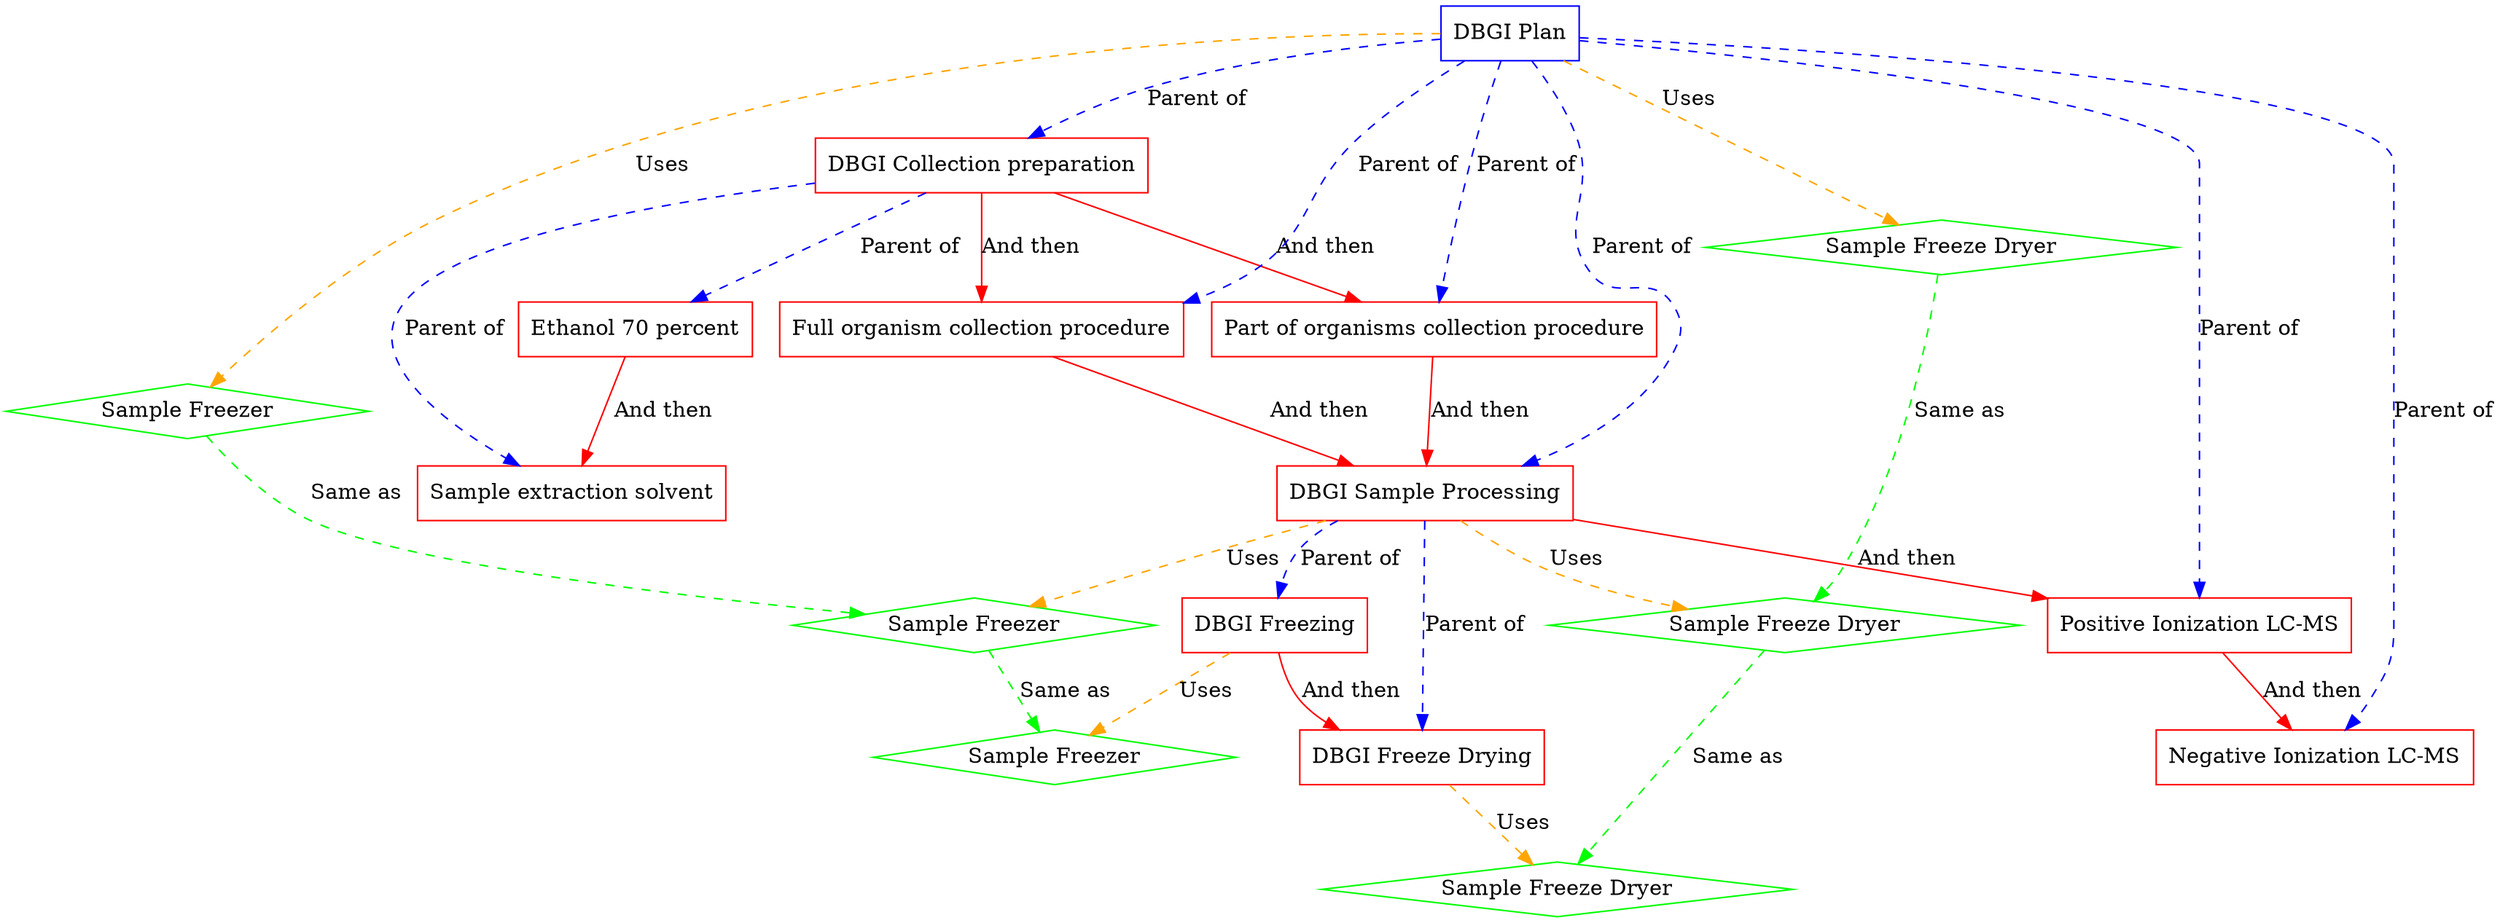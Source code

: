 digraph G {
    P3 [label="DBGI Collection preparation", shape=box, color=red];
    P4 [label="Ethanol 70 percent", shape=box, color=red];
    P5 [label="Sample extraction solvent", shape=box, color=red];
    P6 [label="DBGI Sample Processing", shape=box, color=red];
    P7 [label="DBGI Freezing", shape=box, color=red];
    P8 [label="DBGI Freeze Drying", shape=box, color=red];
    P9 [label="Positive Ionization LC-MS", shape=box, color=red];
    P10 [label="Negative Ionization LC-MS", shape=box, color=red];
    P11 [label="Full organism collection procedure", shape=box, color=red];
    P12 [label="Part of organisms collection procedure", shape=box, color=red];
    P2 [label="DBGI Plan", shape=box, color=blue];
    T1 [label="Sample Freezer", shape=diamond, color=green];
    T2 [label="Sample Freeze Dryer", shape=diamond, color=green];
    T3 [label="Sample Freezer", shape=diamond, color=green];
    T4 [label="Sample Freeze Dryer", shape=diamond, color=green];
    T5 [label="Sample Freezer", shape=diamond, color=green];
    T6 [label="Sample Freeze Dryer", shape=diamond, color=green];
    P2 -> P3 [style=dashed, color=blue, label="Parent of"];
    P2 -> P6 [style=dashed, color=blue, label="Parent of"];
    P2 -> P9 [style=dashed, color=blue, label="Parent of"];
    P2 -> P10 [style=dashed, color=blue, label="Parent of"];
    P2 -> P11 [style=dashed, color=blue, label="Parent of"];
    P2 -> P12 [style=dashed, color=blue, label="Parent of"];
    P3 -> P4 [style=dashed, color=blue, label="Parent of"];
    P3 -> P5 [style=dashed, color=blue, label="Parent of"];
    P6 -> P7 [style=dashed, color=blue, label="Parent of"];
    P6 -> P8 [style=dashed, color=blue, label="Parent of"];
    P3 -> P11 [color=red, label="And then"];
    P3 -> P12 [color=red, label="And then"];
    P6 -> P9 [color=red, label="And then"];
    P9 -> P10 [color=red, label="And then"];
    P11 -> P6 [color=red, label="And then"];
    P12 -> P6 [color=red, label="And then"];
    P4 -> P5 [color=red, label="And then"];
    P7 -> P8 [color=red, label="And then"];
    P7 -> T1 [style=dashed, color=orange, label="Uses"];
    P8 -> T2 [style=dashed, color=orange, label="Uses"];
    P6 -> T3 [style=dashed, color=orange, label="Uses"];
    P6 -> T4 [style=dashed, color=orange, label="Uses"];
    P2 -> T5 [style=dashed, color=orange, label="Uses"];
    P2 -> T6 [style=dashed, color=orange, label="Uses"];
    T3 -> T1 [style=dashed, color=green, label="Same as"];
    T4 -> T2 [style=dashed, color=green, label="Same as"];
    T5 -> T3 [style=dashed, color=green, label="Same as"];
    T6 -> T4 [style=dashed, color=green, label="Same as"];
}
